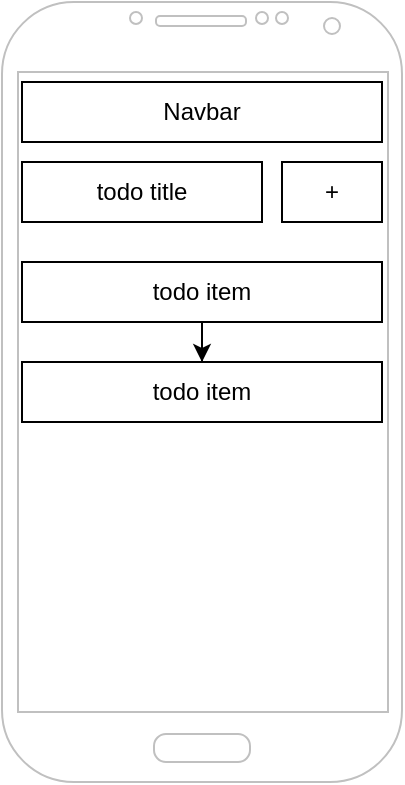 <mxfile version="13.6.5" type="github">
  <diagram id="VnM8rDOnQ-AmOxSZQDqf" name="Page-1">
    <mxGraphModel dx="837" dy="752" grid="1" gridSize="10" guides="1" tooltips="1" connect="1" arrows="1" fold="1" page="1" pageScale="1" pageWidth="850" pageHeight="1100" math="0" shadow="0">
      <root>
        <mxCell id="0" />
        <mxCell id="1" parent="0" />
        <mxCell id="_H29uu3v-xKwiLKlLZaM-1" value="" style="verticalLabelPosition=bottom;verticalAlign=top;html=1;shadow=0;dashed=0;strokeWidth=1;shape=mxgraph.android.phone2;strokeColor=#c0c0c0;" parent="1" vertex="1">
          <mxGeometry x="320" y="170" width="200" height="390" as="geometry" />
        </mxCell>
        <mxCell id="Zi3AELV8wAvUhVB0br3J-1" value="Navbar" style="rounded=0;whiteSpace=wrap;html=1;" vertex="1" parent="1">
          <mxGeometry x="330" y="210" width="180" height="30" as="geometry" />
        </mxCell>
        <mxCell id="Zi3AELV8wAvUhVB0br3J-2" value="todo title" style="rounded=0;whiteSpace=wrap;html=1;" vertex="1" parent="1">
          <mxGeometry x="330" y="250" width="120" height="30" as="geometry" />
        </mxCell>
        <mxCell id="Zi3AELV8wAvUhVB0br3J-3" value="+" style="rounded=0;whiteSpace=wrap;html=1;" vertex="1" parent="1">
          <mxGeometry x="460" y="250" width="50" height="30" as="geometry" />
        </mxCell>
        <mxCell id="Zi3AELV8wAvUhVB0br3J-7" value="" style="edgeStyle=orthogonalEdgeStyle;rounded=0;orthogonalLoop=1;jettySize=auto;html=1;" edge="1" parent="1" source="Zi3AELV8wAvUhVB0br3J-4" target="Zi3AELV8wAvUhVB0br3J-6">
          <mxGeometry relative="1" as="geometry" />
        </mxCell>
        <mxCell id="Zi3AELV8wAvUhVB0br3J-4" value="todo item" style="rounded=0;whiteSpace=wrap;html=1;" vertex="1" parent="1">
          <mxGeometry x="330" y="300" width="180" height="30" as="geometry" />
        </mxCell>
        <mxCell id="Zi3AELV8wAvUhVB0br3J-6" value="&lt;span&gt;todo item&lt;/span&gt;" style="rounded=0;whiteSpace=wrap;html=1;" vertex="1" parent="1">
          <mxGeometry x="330" y="350" width="180" height="30" as="geometry" />
        </mxCell>
      </root>
    </mxGraphModel>
  </diagram>
</mxfile>
